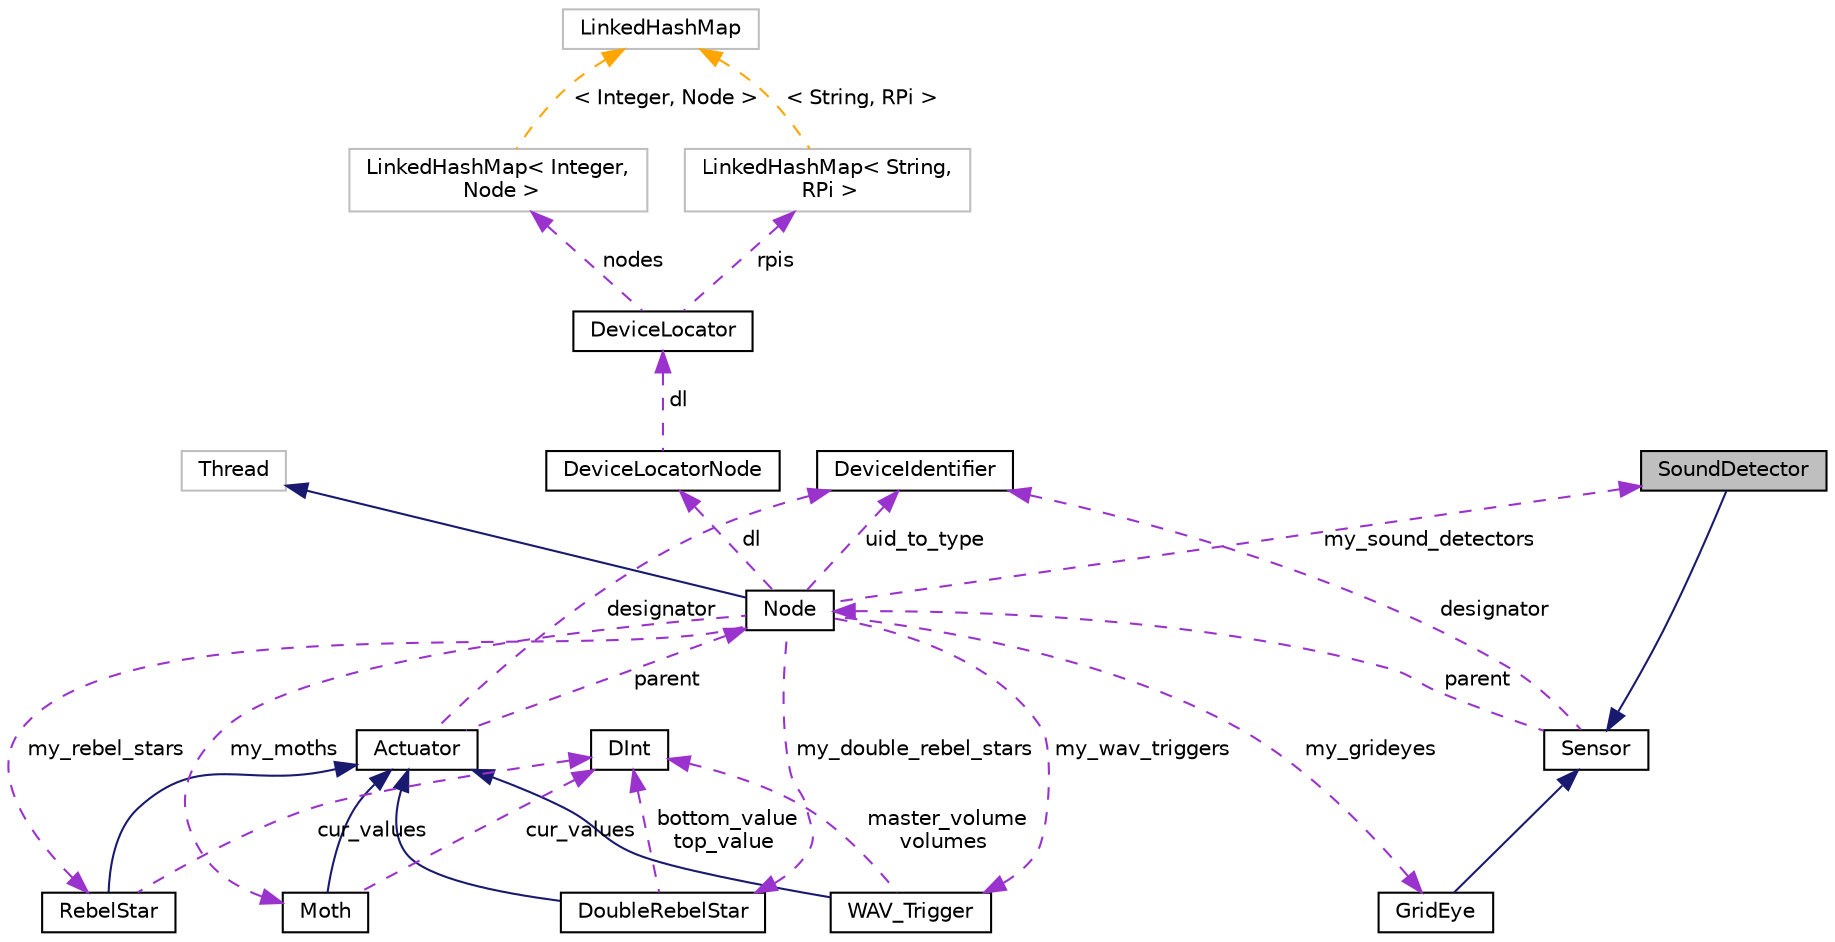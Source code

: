 digraph "SoundDetector"
{
 // INTERACTIVE_SVG=YES
 // LATEX_PDF_SIZE
  edge [fontname="Helvetica",fontsize="10",labelfontname="Helvetica",labelfontsize="10"];
  node [fontname="Helvetica",fontsize="10",shape=record];
  Node2 [label="SoundDetector",height=0.2,width=0.4,color="black", fillcolor="grey75", style="filled", fontcolor="black",tooltip="Processing sensor class to create virtual Sound Detector extending Sensor."];
  Node3 -> Node2 [dir="back",color="midnightblue",fontsize="10",style="solid",fontname="Helvetica"];
  Node3 [label="Sensor",height=0.2,width=0.4,color="black", fillcolor="white", style="filled",URL="$class_sensor.html",tooltip="Processing sensor class to create virtual sensors. Abstract so the specific sensors can expand on bas..."];
  Node4 -> Node3 [dir="back",color="darkorchid3",fontsize="10",style="dashed",label=" parent" ,fontname="Helvetica"];
  Node4 [label="Node",height=0.2,width=0.4,color="black", fillcolor="white", style="filled",URL="$class_node.html",tooltip=" "];
  Node5 -> Node4 [dir="back",color="midnightblue",fontsize="10",style="solid",fontname="Helvetica"];
  Node5 [label="Thread",height=0.2,width=0.4,color="grey75", fillcolor="white", style="filled",tooltip=" "];
  Node2 -> Node4 [dir="back",color="darkorchid3",fontsize="10",style="dashed",label=" my_sound_detectors" ,fontname="Helvetica"];
  Node6 -> Node4 [dir="back",color="darkorchid3",fontsize="10",style="dashed",label=" my_rebel_stars" ,fontname="Helvetica"];
  Node6 [label="RebelStar",height=0.2,width=0.4,color="black", fillcolor="white", style="filled",URL="$class_rebel_star.html",tooltip=" "];
  Node7 -> Node6 [dir="back",color="midnightblue",fontsize="10",style="solid",fontname="Helvetica"];
  Node7 [label="Actuator",height=0.2,width=0.4,color="black", fillcolor="white", style="filled",URL="$class_actuator.html",tooltip="superclass for actuators, all actuators inherit from this."];
  Node4 -> Node7 [dir="back",color="darkorchid3",fontsize="10",style="dashed",label=" parent" ,fontname="Helvetica"];
  Node8 -> Node7 [dir="back",color="darkorchid3",fontsize="10",style="dashed",label=" designator" ,fontname="Helvetica"];
  Node8 [label="DeviceIdentifier",height=0.2,width=0.4,color="black", fillcolor="white", style="filled",URL="$class_device_identifier.html",tooltip=" "];
  Node9 -> Node6 [dir="back",color="darkorchid3",fontsize="10",style="dashed",label=" cur_values" ,fontname="Helvetica"];
  Node9 [label="DInt",height=0.2,width=0.4,color="black", fillcolor="white", style="filled",URL="$class_d_int.html",tooltip=" "];
  Node10 -> Node4 [dir="back",color="darkorchid3",fontsize="10",style="dashed",label=" my_grideyes" ,fontname="Helvetica"];
  Node10 [label="GridEye",height=0.2,width=0.4,color="black", fillcolor="white", style="filled",URL="$class_grid_eye.html",tooltip=" "];
  Node3 -> Node10 [dir="back",color="midnightblue",fontsize="10",style="solid",fontname="Helvetica"];
  Node11 -> Node4 [dir="back",color="darkorchid3",fontsize="10",style="dashed",label=" my_wav_triggers" ,fontname="Helvetica"];
  Node11 [label="WAV_Trigger",height=0.2,width=0.4,color="black", fillcolor="white", style="filled",URL="$class_w_a_v___trigger.html",tooltip="The virtual wav trigger class."];
  Node7 -> Node11 [dir="back",color="midnightblue",fontsize="10",style="solid",fontname="Helvetica"];
  Node9 -> Node11 [dir="back",color="darkorchid3",fontsize="10",style="dashed",label=" master_volume\nvolumes" ,fontname="Helvetica"];
  Node12 -> Node4 [dir="back",color="darkorchid3",fontsize="10",style="dashed",label=" my_double_rebel_stars" ,fontname="Helvetica"];
  Node12 [label="DoubleRebelStar",height=0.2,width=0.4,color="black", fillcolor="white", style="filled",URL="$class_double_rebel_star.html",tooltip=" "];
  Node7 -> Node12 [dir="back",color="midnightblue",fontsize="10",style="solid",fontname="Helvetica"];
  Node9 -> Node12 [dir="back",color="darkorchid3",fontsize="10",style="dashed",label=" bottom_value\ntop_value" ,fontname="Helvetica"];
  Node13 -> Node4 [dir="back",color="darkorchid3",fontsize="10",style="dashed",label=" my_moths" ,fontname="Helvetica"];
  Node13 [label="Moth",height=0.2,width=0.4,color="black", fillcolor="white", style="filled",URL="$class_moth.html",tooltip=" "];
  Node7 -> Node13 [dir="back",color="midnightblue",fontsize="10",style="solid",fontname="Helvetica"];
  Node9 -> Node13 [dir="back",color="darkorchid3",fontsize="10",style="dashed",label=" cur_values" ,fontname="Helvetica"];
  Node14 -> Node4 [dir="back",color="darkorchid3",fontsize="10",style="dashed",label=" dl" ,fontname="Helvetica"];
  Node14 [label="DeviceLocatorNode",height=0.2,width=0.4,color="black", fillcolor="white", style="filled",URL="$class_device_locator_node.html",tooltip=" "];
  Node15 -> Node14 [dir="back",color="darkorchid3",fontsize="10",style="dashed",label=" dl" ,fontname="Helvetica"];
  Node15 [label="DeviceLocator",height=0.2,width=0.4,color="black", fillcolor="white", style="filled",URL="$class_device_locator.html",tooltip=" "];
  Node16 -> Node15 [dir="back",color="darkorchid3",fontsize="10",style="dashed",label=" nodes" ,fontname="Helvetica"];
  Node16 [label="LinkedHashMap\< Integer,\l Node \>",height=0.2,width=0.4,color="grey75", fillcolor="white", style="filled",tooltip=" "];
  Node17 -> Node16 [dir="back",color="orange",fontsize="10",style="dashed",label=" \< Integer, Node \>" ,fontname="Helvetica"];
  Node17 [label="LinkedHashMap",height=0.2,width=0.4,color="grey75", fillcolor="white", style="filled",tooltip=" "];
  Node18 -> Node15 [dir="back",color="darkorchid3",fontsize="10",style="dashed",label=" rpis" ,fontname="Helvetica"];
  Node18 [label="LinkedHashMap\< String,\l RPi \>",height=0.2,width=0.4,color="grey75", fillcolor="white", style="filled",tooltip=" "];
  Node17 -> Node18 [dir="back",color="orange",fontsize="10",style="dashed",label=" \< String, RPi \>" ,fontname="Helvetica"];
  Node8 -> Node4 [dir="back",color="darkorchid3",fontsize="10",style="dashed",label=" uid_to_type" ,fontname="Helvetica"];
  Node8 -> Node3 [dir="back",color="darkorchid3",fontsize="10",style="dashed",label=" designator" ,fontname="Helvetica"];
}
